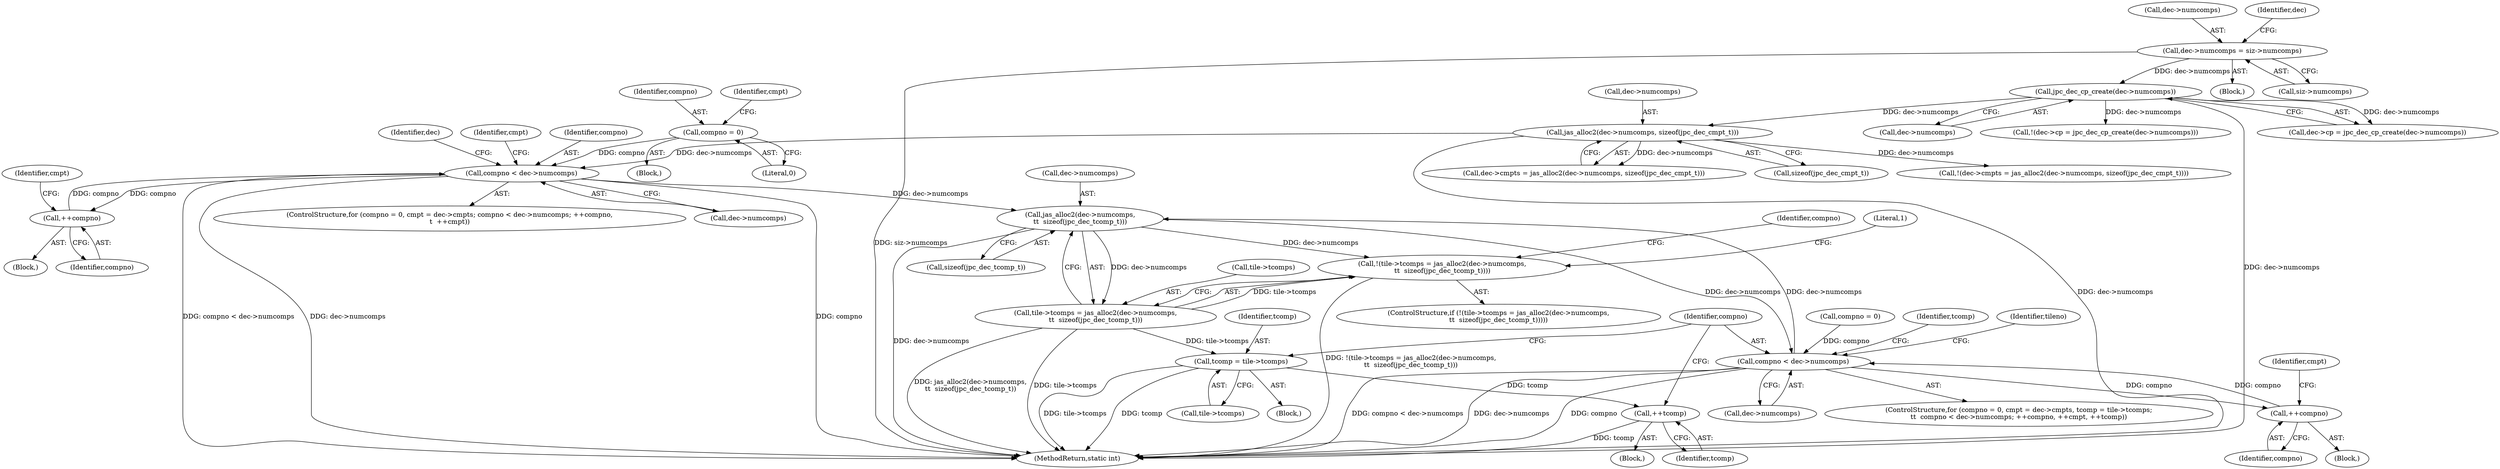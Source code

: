 digraph "0_jasper_d91198abd00fc435a397fe6bad906a4c1748e9cf@pointer" {
"1000225" [label="(Call,compno < dec->numcomps)"];
"1000217" [label="(Call,compno = 0)"];
"1000231" [label="(Call,++compno)"];
"1000225" [label="(Call,compno < dec->numcomps)"];
"1000205" [label="(Call,jas_alloc2(dec->numcomps, sizeof(jpc_dec_cmpt_t)))"];
"1000191" [label="(Call,jpc_dec_cp_create(dec->numcomps))"];
"1000178" [label="(Call,dec->numcomps = siz->numcomps)"];
"1000572" [label="(Call,jas_alloc2(dec->numcomps,\n\t\t  sizeof(jpc_dec_tcomp_t)))"];
"1000567" [label="(Call,!(tile->tcomps = jas_alloc2(dec->numcomps,\n\t\t  sizeof(jpc_dec_tcomp_t))))"];
"1000568" [label="(Call,tile->tcomps = jas_alloc2(dec->numcomps,\n\t\t  sizeof(jpc_dec_tcomp_t)))"];
"1000593" [label="(Call,tcomp = tile->tcomps)"];
"1000609" [label="(Call,++tcomp)"];
"1000598" [label="(Call,compno < dec->numcomps)"];
"1000604" [label="(Call,++compno)"];
"1000217" [label="(Call,compno = 0)"];
"1000595" [label="(Call,tile->tcomps)"];
"1000603" [label="(Block,)"];
"1000219" [label="(Literal,0)"];
"1000104" [label="(Block,)"];
"1000598" [label="(Call,compno < dec->numcomps)"];
"1000608" [label="(Identifier,cmpt)"];
"1000191" [label="(Call,jpc_dec_cp_create(dec->numcomps))"];
"1000225" [label="(Call,compno < dec->numcomps)"];
"1000187" [label="(Call,dec->cp = jpc_dec_cp_create(dec->numcomps))"];
"1000215" [label="(ControlStructure,for (compno = 0, cmpt = dec->cmpts; compno < dec->numcomps; ++compno,\n\t  ++cmpt))"];
"1000604" [label="(Call,++compno)"];
"1000201" [label="(Call,dec->cmpts = jas_alloc2(dec->numcomps, sizeof(jpc_dec_cmpt_t)))"];
"1000688" [label="(MethodReturn,static int)"];
"1000599" [label="(Identifier,compno)"];
"1000609" [label="(Call,++tcomp)"];
"1000606" [label="(Block,)"];
"1000232" [label="(Identifier,compno)"];
"1000179" [label="(Call,dec->numcomps)"];
"1000189" [label="(Identifier,dec)"];
"1000216" [label="(Block,)"];
"1000209" [label="(Call,sizeof(jpc_dec_cmpt_t))"];
"1000192" [label="(Call,dec->numcomps)"];
"1000584" [label="(Call,compno = 0)"];
"1000605" [label="(Identifier,compno)"];
"1000200" [label="(Call,!(dec->cmpts = jas_alloc2(dec->numcomps, sizeof(jpc_dec_cmpt_t))))"];
"1000330" [label="(Identifier,dec)"];
"1000205" [label="(Call,jas_alloc2(dec->numcomps, sizeof(jpc_dec_cmpt_t)))"];
"1000206" [label="(Call,dec->numcomps)"];
"1000585" [label="(Identifier,compno)"];
"1000569" [label="(Call,tile->tcomps)"];
"1000576" [label="(Call,sizeof(jpc_dec_tcomp_t))"];
"1000230" [label="(Block,)"];
"1000567" [label="(Call,!(tile->tcomps = jas_alloc2(dec->numcomps,\n\t\t  sizeof(jpc_dec_tcomp_t))))"];
"1000600" [label="(Call,dec->numcomps)"];
"1000593" [label="(Call,tcomp = tile->tcomps)"];
"1000572" [label="(Call,jas_alloc2(dec->numcomps,\n\t\t  sizeof(jpc_dec_tcomp_t)))"];
"1000614" [label="(Identifier,tcomp)"];
"1000178" [label="(Call,dec->numcomps = siz->numcomps)"];
"1000182" [label="(Call,siz->numcomps)"];
"1000582" [label="(ControlStructure,for (compno = 0, cmpt = dec->cmpts, tcomp = tile->tcomps;\n\t\t  compno < dec->numcomps; ++compno, ++cmpt, ++tcomp))"];
"1000587" [label="(Block,)"];
"1000186" [label="(Call,!(dec->cp = jpc_dec_cp_create(dec->numcomps)))"];
"1000568" [label="(Call,tile->tcomps = jas_alloc2(dec->numcomps,\n\t\t  sizeof(jpc_dec_tcomp_t)))"];
"1000238" [label="(Identifier,cmpt)"];
"1000227" [label="(Call,dec->numcomps)"];
"1000218" [label="(Identifier,compno)"];
"1000573" [label="(Call,dec->numcomps)"];
"1000581" [label="(Literal,1)"];
"1000431" [label="(Identifier,tileno)"];
"1000566" [label="(ControlStructure,if (!(tile->tcomps = jas_alloc2(dec->numcomps,\n\t\t  sizeof(jpc_dec_tcomp_t)))))"];
"1000221" [label="(Identifier,cmpt)"];
"1000594" [label="(Identifier,tcomp)"];
"1000226" [label="(Identifier,compno)"];
"1000610" [label="(Identifier,tcomp)"];
"1000231" [label="(Call,++compno)"];
"1000234" [label="(Identifier,cmpt)"];
"1000225" -> "1000215"  [label="AST: "];
"1000225" -> "1000227"  [label="CFG: "];
"1000226" -> "1000225"  [label="AST: "];
"1000227" -> "1000225"  [label="AST: "];
"1000238" -> "1000225"  [label="CFG: "];
"1000330" -> "1000225"  [label="CFG: "];
"1000225" -> "1000688"  [label="DDG: compno < dec->numcomps"];
"1000225" -> "1000688"  [label="DDG: dec->numcomps"];
"1000225" -> "1000688"  [label="DDG: compno"];
"1000217" -> "1000225"  [label="DDG: compno"];
"1000231" -> "1000225"  [label="DDG: compno"];
"1000205" -> "1000225"  [label="DDG: dec->numcomps"];
"1000225" -> "1000231"  [label="DDG: compno"];
"1000225" -> "1000572"  [label="DDG: dec->numcomps"];
"1000217" -> "1000216"  [label="AST: "];
"1000217" -> "1000219"  [label="CFG: "];
"1000218" -> "1000217"  [label="AST: "];
"1000219" -> "1000217"  [label="AST: "];
"1000221" -> "1000217"  [label="CFG: "];
"1000231" -> "1000230"  [label="AST: "];
"1000231" -> "1000232"  [label="CFG: "];
"1000232" -> "1000231"  [label="AST: "];
"1000234" -> "1000231"  [label="CFG: "];
"1000205" -> "1000201"  [label="AST: "];
"1000205" -> "1000209"  [label="CFG: "];
"1000206" -> "1000205"  [label="AST: "];
"1000209" -> "1000205"  [label="AST: "];
"1000201" -> "1000205"  [label="CFG: "];
"1000205" -> "1000688"  [label="DDG: dec->numcomps"];
"1000205" -> "1000200"  [label="DDG: dec->numcomps"];
"1000205" -> "1000201"  [label="DDG: dec->numcomps"];
"1000191" -> "1000205"  [label="DDG: dec->numcomps"];
"1000191" -> "1000187"  [label="AST: "];
"1000191" -> "1000192"  [label="CFG: "];
"1000192" -> "1000191"  [label="AST: "];
"1000187" -> "1000191"  [label="CFG: "];
"1000191" -> "1000688"  [label="DDG: dec->numcomps"];
"1000191" -> "1000186"  [label="DDG: dec->numcomps"];
"1000191" -> "1000187"  [label="DDG: dec->numcomps"];
"1000178" -> "1000191"  [label="DDG: dec->numcomps"];
"1000178" -> "1000104"  [label="AST: "];
"1000178" -> "1000182"  [label="CFG: "];
"1000179" -> "1000178"  [label="AST: "];
"1000182" -> "1000178"  [label="AST: "];
"1000189" -> "1000178"  [label="CFG: "];
"1000178" -> "1000688"  [label="DDG: siz->numcomps"];
"1000572" -> "1000568"  [label="AST: "];
"1000572" -> "1000576"  [label="CFG: "];
"1000573" -> "1000572"  [label="AST: "];
"1000576" -> "1000572"  [label="AST: "];
"1000568" -> "1000572"  [label="CFG: "];
"1000572" -> "1000688"  [label="DDG: dec->numcomps"];
"1000572" -> "1000567"  [label="DDG: dec->numcomps"];
"1000572" -> "1000568"  [label="DDG: dec->numcomps"];
"1000598" -> "1000572"  [label="DDG: dec->numcomps"];
"1000572" -> "1000598"  [label="DDG: dec->numcomps"];
"1000567" -> "1000566"  [label="AST: "];
"1000567" -> "1000568"  [label="CFG: "];
"1000568" -> "1000567"  [label="AST: "];
"1000581" -> "1000567"  [label="CFG: "];
"1000585" -> "1000567"  [label="CFG: "];
"1000567" -> "1000688"  [label="DDG: !(tile->tcomps = jas_alloc2(dec->numcomps,\n\t\t  sizeof(jpc_dec_tcomp_t)))"];
"1000568" -> "1000567"  [label="DDG: tile->tcomps"];
"1000569" -> "1000568"  [label="AST: "];
"1000568" -> "1000688"  [label="DDG: tile->tcomps"];
"1000568" -> "1000688"  [label="DDG: jas_alloc2(dec->numcomps,\n\t\t  sizeof(jpc_dec_tcomp_t))"];
"1000568" -> "1000593"  [label="DDG: tile->tcomps"];
"1000593" -> "1000587"  [label="AST: "];
"1000593" -> "1000595"  [label="CFG: "];
"1000594" -> "1000593"  [label="AST: "];
"1000595" -> "1000593"  [label="AST: "];
"1000599" -> "1000593"  [label="CFG: "];
"1000593" -> "1000688"  [label="DDG: tile->tcomps"];
"1000593" -> "1000688"  [label="DDG: tcomp"];
"1000593" -> "1000609"  [label="DDG: tcomp"];
"1000609" -> "1000606"  [label="AST: "];
"1000609" -> "1000610"  [label="CFG: "];
"1000610" -> "1000609"  [label="AST: "];
"1000599" -> "1000609"  [label="CFG: "];
"1000609" -> "1000688"  [label="DDG: tcomp"];
"1000598" -> "1000582"  [label="AST: "];
"1000598" -> "1000600"  [label="CFG: "];
"1000599" -> "1000598"  [label="AST: "];
"1000600" -> "1000598"  [label="AST: "];
"1000614" -> "1000598"  [label="CFG: "];
"1000431" -> "1000598"  [label="CFG: "];
"1000598" -> "1000688"  [label="DDG: compno"];
"1000598" -> "1000688"  [label="DDG: compno < dec->numcomps"];
"1000598" -> "1000688"  [label="DDG: dec->numcomps"];
"1000604" -> "1000598"  [label="DDG: compno"];
"1000584" -> "1000598"  [label="DDG: compno"];
"1000598" -> "1000604"  [label="DDG: compno"];
"1000604" -> "1000603"  [label="AST: "];
"1000604" -> "1000605"  [label="CFG: "];
"1000605" -> "1000604"  [label="AST: "];
"1000608" -> "1000604"  [label="CFG: "];
}
